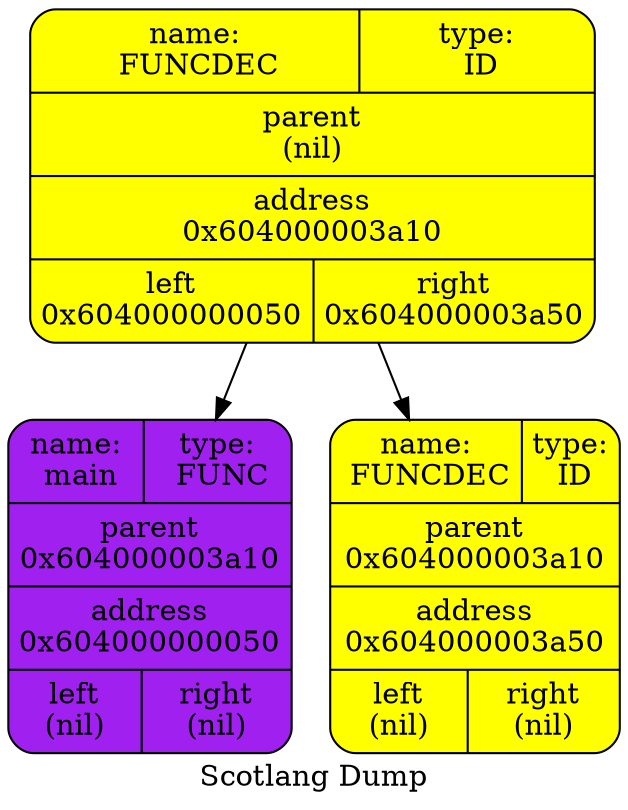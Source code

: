   digraph tree  {
  node[   shape     = "Mrecord",  style     = "filled",  fillcolor = "white",  fontcolor = "#000000",  margin    = "0.075"];
  rankdir   = "TB";

  label     = "Scotlang Dump";
"node0" [shape = "Mrecord", label = "{{<left>name:\n FUNCDEC | <right>type:\n ID} | parent\n(nil) | <f0> address\n0x604000003a10| {<left>left\n0x604000000050 | <right>right\n0x604000003a50\n}}", fillcolor = "yellow"]
"node1" [shape = "Mrecord", label = "{{<left>name:\n main | <right>type:\n FUNC} | parent\n0x604000003a10 | <f0> address\n0x604000000050| {<left>left\n(nil) | <right>right\n(nil)\n}}", fillcolor = "purple"]
"node0" -> "node1"
"node2" [shape = "Mrecord", label = "{{<left>name:\n FUNCDEC | <right>type:\n ID} | parent\n0x604000003a10 | <f0> address\n0x604000003a50| {<left>left\n(nil) | <right>right\n(nil)\n}}", fillcolor = "yellow"]
"node0" -> "node2"
  }